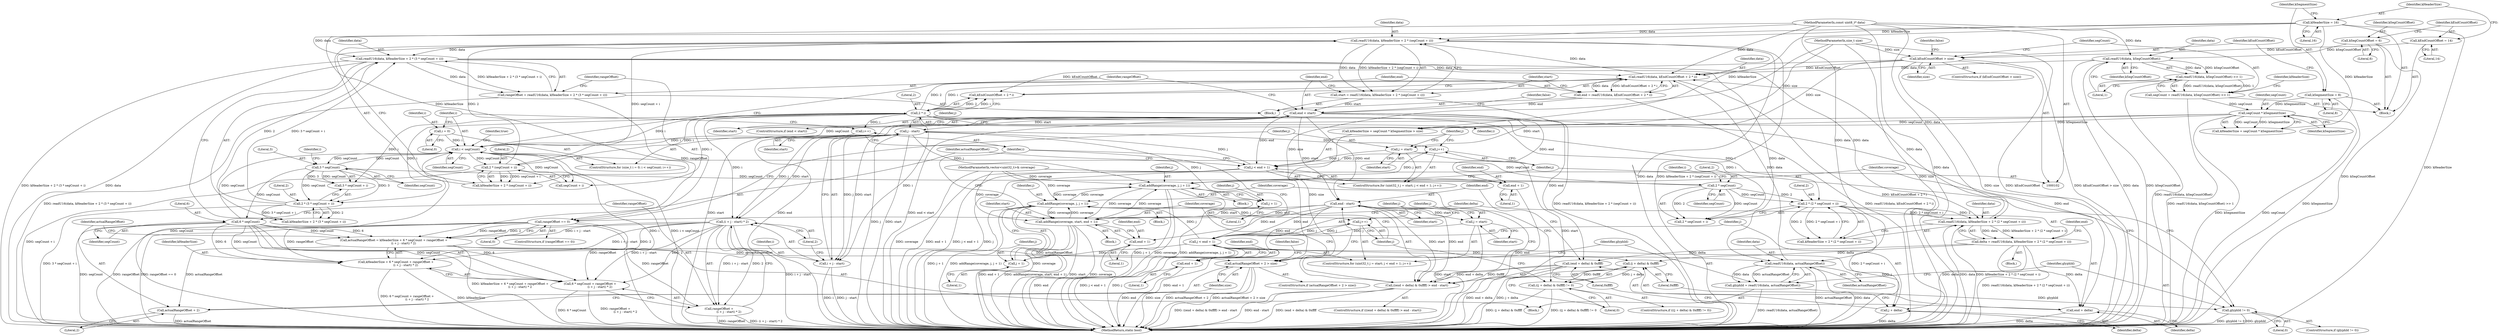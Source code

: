 digraph "0_Android_ca8ac8acdad662230ae37998c6c4091bb39402b6_1@API" {
"1000173" [label="(Call,readU16(data, kHeaderSize + 2 * (segCount + i)))"];
"1000163" [label="(Call,readU16(data, kEndCountOffset + 2 * i))"];
"1000314" [label="(Call,readU16(data, actualRangeOffset))"];
"1000192" [label="(Call,readU16(data, kHeaderSize + 2 * (3 * segCount + i)))"];
"1000173" [label="(Call,readU16(data, kHeaderSize + 2 * (segCount + i)))"];
"1000104" [label="(MethodParameterIn,const uint8_t* data)"];
"1000116" [label="(Call,kHeaderSize = 16)"];
"1000177" [label="(Call,2 * (segCount + i))"];
"1000154" [label="(Call,i < segCount)"];
"1000151" [label="(Call,i = 0)"];
"1000157" [label="(Call,i++)"];
"1000167" [label="(Call,2 * i)"];
"1000199" [label="(Call,3 * segCount)"];
"1000290" [label="(Call,6 * segCount)"];
"1000142" [label="(Call,segCount * kSegmentSize)"];
"1000131" [label="(Call,segCount = readU16(data, kSegCountOffset) >> 1)"];
"1000133" [label="(Call,readU16(data, kSegCountOffset) >> 1)"];
"1000134" [label="(Call,readU16(data, kSegCountOffset))"];
"1000108" [label="(Call,kSegCountOffset = 6)"];
"1000120" [label="(Call,kSegmentSize = 8)"];
"1000218" [label="(Call,2 * segCount)"];
"1000196" [label="(Call,2 * (3 * segCount + i))"];
"1000285" [label="(Call,actualRangeOffset = kHeaderSize + 6 * segCount + rangeOffset +\n                     (i + j - start) * 2)"];
"1000204" [label="(Call,rangeOffset == 0)"];
"1000190" [label="(Call,rangeOffset = readU16(data, kHeaderSize + 2 * (3 * segCount + i)))"];
"1000295" [label="(Call,(i + j - start) * 2)"];
"1000298" [label="(Call,j - start)"];
"1000276" [label="(Call,j < end + 1)"];
"1000281" [label="(Call,j++)"];
"1000322" [label="(Call,addRange(coverage, j, j + 1))"];
"1000263" [label="(Call,addRange(coverage, j, j + 1))"];
"1000233" [label="(Call,addRange(coverage, start, end + 1))"];
"1000103" [label="(MethodParameterIn,vector<uint32_t>& coverage)"];
"1000229" [label="(Call,end - start)"];
"1000183" [label="(Call,end < start)"];
"1000161" [label="(Call,end = readU16(data, kEndCountOffset + 2 * i))"];
"1000171" [label="(Call,start = readU16(data, kHeaderSize + 2 * (segCount + i)))"];
"1000246" [label="(Call,j < end + 1)"];
"1000251" [label="(Call,j++)"];
"1000243" [label="(Call,j = start)"];
"1000273" [label="(Call,j = start)"];
"1000211" [label="(Call,readU16(data, kHeaderSize + 2 * (2 * segCount + i)))"];
"1000215" [label="(Call,2 * (2 * segCount + i))"];
"1000124" [label="(Call,kEndCountOffset > size)"];
"1000112" [label="(Call,kEndCountOffset = 14)"];
"1000105" [label="(MethodParameterIn,size_t size)"];
"1000224" [label="(Call,(end + delta) & 0xffff)"];
"1000223" [label="(Call,((end + delta) & 0xffff) > end - start)"];
"1000225" [label="(Call,end + delta)"];
"1000256" [label="(Call,(j + delta) & 0xffff)"];
"1000255" [label="(Call,((j + delta) & 0xffff) != 0)"];
"1000257" [label="(Call,j + delta)"];
"1000266" [label="(Call,j + 1)"];
"1000303" [label="(Call,actualRangeOffset + 2 > size)"];
"1000304" [label="(Call,actualRangeOffset + 2)"];
"1000287" [label="(Call,kHeaderSize + 6 * segCount + rangeOffset +\n                     (i + j - start) * 2)"];
"1000289" [label="(Call,6 * segCount + rangeOffset +\n                     (i + j - start) * 2)"];
"1000293" [label="(Call,rangeOffset +\n                     (i + j - start) * 2)"];
"1000209" [label="(Call,delta = readU16(data, kHeaderSize + 2 * (2 * segCount + i)))"];
"1000312" [label="(Call,glyphId = readU16(data, actualRangeOffset))"];
"1000318" [label="(Call,glyphId != 0)"];
"1000296" [label="(Call,i + j - start)"];
"1000325" [label="(Call,j + 1)"];
"1000236" [label="(Call,end + 1)"];
"1000248" [label="(Call,end + 1)"];
"1000278" [label="(Call,end + 1)"];
"1000283" [label="(Block,)"];
"1000133" [label="(Call,readU16(data, kSegCountOffset) >> 1)"];
"1000204" [label="(Call,rangeOffset == 0)"];
"1000224" [label="(Call,(end + delta) & 0xffff)"];
"1000227" [label="(Identifier,delta)"];
"1000124" [label="(Call,kEndCountOffset > size)"];
"1000177" [label="(Call,2 * (segCount + i))"];
"1000241" [label="(ControlStructure,for (uint32_t j = start; j < end + 1; j++))"];
"1000226" [label="(Identifier,end)"];
"1000275" [label="(Identifier,start)"];
"1000137" [label="(Literal,1)"];
"1000279" [label="(Identifier,end)"];
"1000277" [label="(Identifier,j)"];
"1000134" [label="(Call,readU16(data, kSegCountOffset))"];
"1000118" [label="(Literal,16)"];
"1000252" [label="(Identifier,j)"];
"1000203" [label="(ControlStructure,if (rangeOffset == 0))"];
"1000264" [label="(Identifier,coverage)"];
"1000257" [label="(Call,j + delta)"];
"1000250" [label="(Literal,1)"];
"1000129" [label="(Identifier,false)"];
"1000183" [label="(Call,end < start)"];
"1000201" [label="(Identifier,segCount)"];
"1000302" [label="(ControlStructure,if (actualRangeOffset + 2 > size))"];
"1000213" [label="(Call,kHeaderSize + 2 * (2 * segCount + i))"];
"1000233" [label="(Call,addRange(coverage, start, end + 1))"];
"1000301" [label="(Literal,2)"];
"1000135" [label="(Identifier,data)"];
"1000139" [label="(Call,kHeaderSize + segCount * kSegmentSize > size)"];
"1000260" [label="(Literal,0xffff)"];
"1000175" [label="(Call,kHeaderSize + 2 * (segCount + i))"];
"1000298" [label="(Call,j - start)"];
"1000312" [label="(Call,glyphId = readU16(data, actualRangeOffset))"];
"1000297" [label="(Identifier,i)"];
"1000109" [label="(Identifier,kSegCountOffset)"];
"1000132" [label="(Identifier,segCount)"];
"1000268" [label="(Literal,1)"];
"1000325" [label="(Call,j + 1)"];
"1000225" [label="(Call,end + delta)"];
"1000188" [label="(Identifier,false)"];
"1000172" [label="(Identifier,start)"];
"1000246" [label="(Call,j < end + 1)"];
"1000179" [label="(Call,segCount + i)"];
"1000322" [label="(Call,addRange(coverage, j, j + 1))"];
"1000316" [label="(Identifier,actualRangeOffset)"];
"1000131" [label="(Call,segCount = readU16(data, kSegCountOffset) >> 1)"];
"1000222" [label="(ControlStructure,if (((end + delta) & 0xffff) > end - start))"];
"1000185" [label="(Identifier,start)"];
"1000199" [label="(Call,3 * segCount)"];
"1000165" [label="(Call,kEndCountOffset + 2 * i)"];
"1000209" [label="(Call,delta = readU16(data, kHeaderSize + 2 * (2 * segCount + i)))"];
"1000173" [label="(Call,readU16(data, kHeaderSize + 2 * (segCount + i)))"];
"1000116" [label="(Call,kHeaderSize = 16)"];
"1000258" [label="(Identifier,j)"];
"1000330" [label="(MethodReturn,static bool)"];
"1000299" [label="(Identifier,j)"];
"1000194" [label="(Call,kHeaderSize + 2 * (3 * segCount + i))"];
"1000265" [label="(Identifier,j)"];
"1000329" [label="(Identifier,true)"];
"1000168" [label="(Literal,2)"];
"1000324" [label="(Identifier,j)"];
"1000123" [label="(ControlStructure,if (kEndCountOffset > size))"];
"1000286" [label="(Identifier,actualRangeOffset)"];
"1000152" [label="(Identifier,i)"];
"1000212" [label="(Identifier,data)"];
"1000230" [label="(Identifier,end)"];
"1000159" [label="(Block,)"];
"1000198" [label="(Call,3 * segCount + i)"];
"1000140" [label="(Call,kHeaderSize + segCount * kSegmentSize)"];
"1000120" [label="(Call,kSegmentSize = 8)"];
"1000191" [label="(Identifier,rangeOffset)"];
"1000162" [label="(Identifier,end)"];
"1000105" [label="(MethodParameterIn,size_t size)"];
"1000261" [label="(Literal,0)"];
"1000217" [label="(Call,2 * segCount + i)"];
"1000327" [label="(Literal,1)"];
"1000157" [label="(Call,i++)"];
"1000144" [label="(Identifier,kSegmentSize)"];
"1000229" [label="(Call,end - start)"];
"1000259" [label="(Identifier,delta)"];
"1000117" [label="(Identifier,kHeaderSize)"];
"1000235" [label="(Identifier,start)"];
"1000323" [label="(Identifier,coverage)"];
"1000245" [label="(Identifier,start)"];
"1000306" [label="(Literal,2)"];
"1000326" [label="(Identifier,j)"];
"1000282" [label="(Identifier,j)"];
"1000228" [label="(Literal,0xffff)"];
"1000153" [label="(Literal,0)"];
"1000300" [label="(Identifier,start)"];
"1000287" [label="(Call,kHeaderSize + 6 * segCount + rangeOffset +\n                     (i + j - start) * 2)"];
"1000303" [label="(Call,actualRangeOffset + 2 > size)"];
"1000232" [label="(Block,)"];
"1000154" [label="(Call,i < segCount)"];
"1000305" [label="(Identifier,actualRangeOffset)"];
"1000216" [label="(Literal,2)"];
"1000104" [label="(MethodParameterIn,const uint8_t* data)"];
"1000151" [label="(Call,i = 0)"];
"1000169" [label="(Identifier,i)"];
"1000263" [label="(Call,addRange(coverage, j, j + 1))"];
"1000143" [label="(Identifier,segCount)"];
"1000190" [label="(Call,rangeOffset = readU16(data, kHeaderSize + 2 * (3 * segCount + i)))"];
"1000161" [label="(Call,end = readU16(data, kEndCountOffset + 2 * i))"];
"1000267" [label="(Identifier,j)"];
"1000254" [label="(ControlStructure,if (((j + delta) & 0xffff) != 0))"];
"1000114" [label="(Literal,14)"];
"1000285" [label="(Call,actualRangeOffset = kHeaderSize + 6 * segCount + rangeOffset +\n                     (i + j - start) * 2)"];
"1000291" [label="(Literal,6)"];
"1000141" [label="(Identifier,kHeaderSize)"];
"1000200" [label="(Literal,3)"];
"1000184" [label="(Identifier,end)"];
"1000314" [label="(Call,readU16(data, actualRangeOffset))"];
"1000155" [label="(Identifier,i)"];
"1000142" [label="(Call,segCount * kSegmentSize)"];
"1000292" [label="(Identifier,segCount)"];
"1000110" [label="(Literal,6)"];
"1000315" [label="(Identifier,data)"];
"1000211" [label="(Call,readU16(data, kHeaderSize + 2 * (2 * segCount + i)))"];
"1000266" [label="(Call,j + 1)"];
"1000234" [label="(Identifier,coverage)"];
"1000108" [label="(Call,kSegCountOffset = 6)"];
"1000197" [label="(Literal,2)"];
"1000126" [label="(Identifier,size)"];
"1000248" [label="(Call,end + 1)"];
"1000244" [label="(Identifier,j)"];
"1000318" [label="(Call,glyphId != 0)"];
"1000121" [label="(Identifier,kSegmentSize)"];
"1000290" [label="(Call,6 * segCount)"];
"1000112" [label="(Call,kEndCountOffset = 14)"];
"1000158" [label="(Identifier,i)"];
"1000196" [label="(Call,2 * (3 * segCount + i))"];
"1000271" [label="(ControlStructure,for (uint32_t j = start; j < end + 1; j++))"];
"1000163" [label="(Call,readU16(data, kEndCountOffset + 2 * i))"];
"1000149" [label="(ControlStructure,for (size_t i = 0; i < segCount; i++))"];
"1000238" [label="(Literal,1)"];
"1000293" [label="(Call,rangeOffset +\n                     (i + j - start) * 2)"];
"1000223" [label="(Call,((end + delta) & 0xffff) > end - start)"];
"1000304" [label="(Call,actualRangeOffset + 2)"];
"1000122" [label="(Literal,8)"];
"1000193" [label="(Identifier,data)"];
"1000276" [label="(Call,j < end + 1)"];
"1000207" [label="(Block,)"];
"1000262" [label="(Block,)"];
"1000320" [label="(Literal,0)"];
"1000255" [label="(Call,((j + delta) & 0xffff) != 0)"];
"1000294" [label="(Identifier,rangeOffset)"];
"1000288" [label="(Identifier,kHeaderSize)"];
"1000192" [label="(Call,readU16(data, kHeaderSize + 2 * (3 * segCount + i)))"];
"1000289" [label="(Call,6 * segCount + rangeOffset +\n                     (i + j - start) * 2)"];
"1000156" [label="(Identifier,segCount)"];
"1000280" [label="(Literal,1)"];
"1000321" [label="(Block,)"];
"1000220" [label="(Identifier,segCount)"];
"1000218" [label="(Call,2 * segCount)"];
"1000313" [label="(Identifier,glyphId)"];
"1000210" [label="(Identifier,delta)"];
"1000295" [label="(Call,(i + j - start) * 2)"];
"1000296" [label="(Call,i + j - start)"];
"1000125" [label="(Identifier,kEndCountOffset)"];
"1000247" [label="(Identifier,j)"];
"1000164" [label="(Identifier,data)"];
"1000174" [label="(Identifier,data)"];
"1000182" [label="(ControlStructure,if (end < start))"];
"1000251" [label="(Call,j++)"];
"1000256" [label="(Call,(j + delta) & 0xffff)"];
"1000219" [label="(Literal,2)"];
"1000171" [label="(Call,start = readU16(data, kHeaderSize + 2 * (segCount + i)))"];
"1000178" [label="(Literal,2)"];
"1000281" [label="(Call,j++)"];
"1000205" [label="(Identifier,rangeOffset)"];
"1000236" [label="(Call,end + 1)"];
"1000249" [label="(Identifier,end)"];
"1000103" [label="(MethodParameterIn,vector<uint32_t>& coverage)"];
"1000106" [label="(Block,)"];
"1000273" [label="(Call,j = start)"];
"1000221" [label="(Identifier,i)"];
"1000231" [label="(Identifier,start)"];
"1000215" [label="(Call,2 * (2 * segCount + i))"];
"1000237" [label="(Identifier,end)"];
"1000206" [label="(Literal,0)"];
"1000319" [label="(Identifier,glyphId)"];
"1000113" [label="(Identifier,kEndCountOffset)"];
"1000243" [label="(Call,j = start)"];
"1000317" [label="(ControlStructure,if (glyphId != 0))"];
"1000278" [label="(Call,end + 1)"];
"1000307" [label="(Identifier,size)"];
"1000202" [label="(Identifier,i)"];
"1000167" [label="(Call,2 * i)"];
"1000274" [label="(Identifier,j)"];
"1000310" [label="(Identifier,false)"];
"1000136" [label="(Identifier,kSegCountOffset)"];
"1000173" -> "1000171"  [label="AST: "];
"1000173" -> "1000175"  [label="CFG: "];
"1000174" -> "1000173"  [label="AST: "];
"1000175" -> "1000173"  [label="AST: "];
"1000171" -> "1000173"  [label="CFG: "];
"1000173" -> "1000330"  [label="DDG: data"];
"1000173" -> "1000330"  [label="DDG: kHeaderSize + 2 * (segCount + i)"];
"1000173" -> "1000171"  [label="DDG: data"];
"1000173" -> "1000171"  [label="DDG: kHeaderSize + 2 * (segCount + i)"];
"1000163" -> "1000173"  [label="DDG: data"];
"1000104" -> "1000173"  [label="DDG: data"];
"1000116" -> "1000173"  [label="DDG: kHeaderSize"];
"1000177" -> "1000173"  [label="DDG: 2"];
"1000177" -> "1000173"  [label="DDG: segCount + i"];
"1000173" -> "1000192"  [label="DDG: data"];
"1000163" -> "1000161"  [label="AST: "];
"1000163" -> "1000165"  [label="CFG: "];
"1000164" -> "1000163"  [label="AST: "];
"1000165" -> "1000163"  [label="AST: "];
"1000161" -> "1000163"  [label="CFG: "];
"1000163" -> "1000330"  [label="DDG: kEndCountOffset + 2 * i"];
"1000163" -> "1000161"  [label="DDG: data"];
"1000163" -> "1000161"  [label="DDG: kEndCountOffset + 2 * i"];
"1000314" -> "1000163"  [label="DDG: data"];
"1000211" -> "1000163"  [label="DDG: data"];
"1000134" -> "1000163"  [label="DDG: data"];
"1000192" -> "1000163"  [label="DDG: data"];
"1000104" -> "1000163"  [label="DDG: data"];
"1000124" -> "1000163"  [label="DDG: kEndCountOffset"];
"1000167" -> "1000163"  [label="DDG: 2"];
"1000167" -> "1000163"  [label="DDG: i"];
"1000314" -> "1000312"  [label="AST: "];
"1000314" -> "1000316"  [label="CFG: "];
"1000315" -> "1000314"  [label="AST: "];
"1000316" -> "1000314"  [label="AST: "];
"1000312" -> "1000314"  [label="CFG: "];
"1000314" -> "1000330"  [label="DDG: data"];
"1000314" -> "1000330"  [label="DDG: actualRangeOffset"];
"1000314" -> "1000312"  [label="DDG: data"];
"1000314" -> "1000312"  [label="DDG: actualRangeOffset"];
"1000192" -> "1000314"  [label="DDG: data"];
"1000104" -> "1000314"  [label="DDG: data"];
"1000285" -> "1000314"  [label="DDG: actualRangeOffset"];
"1000192" -> "1000190"  [label="AST: "];
"1000192" -> "1000194"  [label="CFG: "];
"1000193" -> "1000192"  [label="AST: "];
"1000194" -> "1000192"  [label="AST: "];
"1000190" -> "1000192"  [label="CFG: "];
"1000192" -> "1000330"  [label="DDG: kHeaderSize + 2 * (3 * segCount + i)"];
"1000192" -> "1000330"  [label="DDG: data"];
"1000192" -> "1000190"  [label="DDG: data"];
"1000192" -> "1000190"  [label="DDG: kHeaderSize + 2 * (3 * segCount + i)"];
"1000104" -> "1000192"  [label="DDG: data"];
"1000196" -> "1000192"  [label="DDG: 2"];
"1000196" -> "1000192"  [label="DDG: 3 * segCount + i"];
"1000192" -> "1000211"  [label="DDG: data"];
"1000104" -> "1000102"  [label="AST: "];
"1000104" -> "1000330"  [label="DDG: data"];
"1000104" -> "1000134"  [label="DDG: data"];
"1000104" -> "1000211"  [label="DDG: data"];
"1000116" -> "1000106"  [label="AST: "];
"1000116" -> "1000118"  [label="CFG: "];
"1000117" -> "1000116"  [label="AST: "];
"1000118" -> "1000116"  [label="AST: "];
"1000121" -> "1000116"  [label="CFG: "];
"1000116" -> "1000330"  [label="DDG: kHeaderSize"];
"1000116" -> "1000139"  [label="DDG: kHeaderSize"];
"1000116" -> "1000140"  [label="DDG: kHeaderSize"];
"1000116" -> "1000175"  [label="DDG: kHeaderSize"];
"1000177" -> "1000175"  [label="AST: "];
"1000177" -> "1000179"  [label="CFG: "];
"1000178" -> "1000177"  [label="AST: "];
"1000179" -> "1000177"  [label="AST: "];
"1000175" -> "1000177"  [label="CFG: "];
"1000177" -> "1000330"  [label="DDG: segCount + i"];
"1000177" -> "1000175"  [label="DDG: 2"];
"1000177" -> "1000175"  [label="DDG: segCount + i"];
"1000154" -> "1000177"  [label="DDG: segCount"];
"1000167" -> "1000177"  [label="DDG: i"];
"1000154" -> "1000149"  [label="AST: "];
"1000154" -> "1000156"  [label="CFG: "];
"1000155" -> "1000154"  [label="AST: "];
"1000156" -> "1000154"  [label="AST: "];
"1000162" -> "1000154"  [label="CFG: "];
"1000329" -> "1000154"  [label="CFG: "];
"1000154" -> "1000330"  [label="DDG: segCount"];
"1000154" -> "1000330"  [label="DDG: i"];
"1000154" -> "1000330"  [label="DDG: i < segCount"];
"1000151" -> "1000154"  [label="DDG: i"];
"1000157" -> "1000154"  [label="DDG: i"];
"1000199" -> "1000154"  [label="DDG: segCount"];
"1000290" -> "1000154"  [label="DDG: segCount"];
"1000142" -> "1000154"  [label="DDG: segCount"];
"1000218" -> "1000154"  [label="DDG: segCount"];
"1000154" -> "1000167"  [label="DDG: i"];
"1000154" -> "1000179"  [label="DDG: segCount"];
"1000154" -> "1000199"  [label="DDG: segCount"];
"1000151" -> "1000149"  [label="AST: "];
"1000151" -> "1000153"  [label="CFG: "];
"1000152" -> "1000151"  [label="AST: "];
"1000153" -> "1000151"  [label="AST: "];
"1000155" -> "1000151"  [label="CFG: "];
"1000157" -> "1000149"  [label="AST: "];
"1000157" -> "1000158"  [label="CFG: "];
"1000158" -> "1000157"  [label="AST: "];
"1000155" -> "1000157"  [label="CFG: "];
"1000167" -> "1000157"  [label="DDG: i"];
"1000167" -> "1000165"  [label="AST: "];
"1000167" -> "1000169"  [label="CFG: "];
"1000168" -> "1000167"  [label="AST: "];
"1000169" -> "1000167"  [label="AST: "];
"1000165" -> "1000167"  [label="CFG: "];
"1000167" -> "1000165"  [label="DDG: 2"];
"1000167" -> "1000165"  [label="DDG: i"];
"1000167" -> "1000179"  [label="DDG: i"];
"1000167" -> "1000196"  [label="DDG: i"];
"1000167" -> "1000198"  [label="DDG: i"];
"1000167" -> "1000215"  [label="DDG: i"];
"1000167" -> "1000217"  [label="DDG: i"];
"1000167" -> "1000295"  [label="DDG: i"];
"1000167" -> "1000296"  [label="DDG: i"];
"1000199" -> "1000198"  [label="AST: "];
"1000199" -> "1000201"  [label="CFG: "];
"1000200" -> "1000199"  [label="AST: "];
"1000201" -> "1000199"  [label="AST: "];
"1000202" -> "1000199"  [label="CFG: "];
"1000199" -> "1000196"  [label="DDG: 3"];
"1000199" -> "1000196"  [label="DDG: segCount"];
"1000199" -> "1000198"  [label="DDG: 3"];
"1000199" -> "1000198"  [label="DDG: segCount"];
"1000199" -> "1000218"  [label="DDG: segCount"];
"1000199" -> "1000290"  [label="DDG: segCount"];
"1000290" -> "1000289"  [label="AST: "];
"1000290" -> "1000292"  [label="CFG: "];
"1000291" -> "1000290"  [label="AST: "];
"1000292" -> "1000290"  [label="AST: "];
"1000294" -> "1000290"  [label="CFG: "];
"1000290" -> "1000330"  [label="DDG: segCount"];
"1000290" -> "1000285"  [label="DDG: 6"];
"1000290" -> "1000285"  [label="DDG: segCount"];
"1000290" -> "1000287"  [label="DDG: 6"];
"1000290" -> "1000287"  [label="DDG: segCount"];
"1000290" -> "1000289"  [label="DDG: 6"];
"1000290" -> "1000289"  [label="DDG: segCount"];
"1000142" -> "1000140"  [label="AST: "];
"1000142" -> "1000144"  [label="CFG: "];
"1000143" -> "1000142"  [label="AST: "];
"1000144" -> "1000142"  [label="AST: "];
"1000140" -> "1000142"  [label="CFG: "];
"1000142" -> "1000330"  [label="DDG: kSegmentSize"];
"1000142" -> "1000330"  [label="DDG: segCount"];
"1000142" -> "1000139"  [label="DDG: segCount"];
"1000142" -> "1000139"  [label="DDG: kSegmentSize"];
"1000142" -> "1000140"  [label="DDG: segCount"];
"1000142" -> "1000140"  [label="DDG: kSegmentSize"];
"1000131" -> "1000142"  [label="DDG: segCount"];
"1000120" -> "1000142"  [label="DDG: kSegmentSize"];
"1000131" -> "1000106"  [label="AST: "];
"1000131" -> "1000133"  [label="CFG: "];
"1000132" -> "1000131"  [label="AST: "];
"1000133" -> "1000131"  [label="AST: "];
"1000141" -> "1000131"  [label="CFG: "];
"1000131" -> "1000330"  [label="DDG: readU16(data, kSegCountOffset) >> 1"];
"1000133" -> "1000131"  [label="DDG: readU16(data, kSegCountOffset)"];
"1000133" -> "1000131"  [label="DDG: 1"];
"1000133" -> "1000137"  [label="CFG: "];
"1000134" -> "1000133"  [label="AST: "];
"1000137" -> "1000133"  [label="AST: "];
"1000133" -> "1000330"  [label="DDG: readU16(data, kSegCountOffset)"];
"1000134" -> "1000133"  [label="DDG: data"];
"1000134" -> "1000133"  [label="DDG: kSegCountOffset"];
"1000134" -> "1000136"  [label="CFG: "];
"1000135" -> "1000134"  [label="AST: "];
"1000136" -> "1000134"  [label="AST: "];
"1000137" -> "1000134"  [label="CFG: "];
"1000134" -> "1000330"  [label="DDG: data"];
"1000134" -> "1000330"  [label="DDG: kSegCountOffset"];
"1000108" -> "1000134"  [label="DDG: kSegCountOffset"];
"1000108" -> "1000106"  [label="AST: "];
"1000108" -> "1000110"  [label="CFG: "];
"1000109" -> "1000108"  [label="AST: "];
"1000110" -> "1000108"  [label="AST: "];
"1000113" -> "1000108"  [label="CFG: "];
"1000108" -> "1000330"  [label="DDG: kSegCountOffset"];
"1000120" -> "1000106"  [label="AST: "];
"1000120" -> "1000122"  [label="CFG: "];
"1000121" -> "1000120"  [label="AST: "];
"1000122" -> "1000120"  [label="AST: "];
"1000125" -> "1000120"  [label="CFG: "];
"1000120" -> "1000330"  [label="DDG: kSegmentSize"];
"1000218" -> "1000217"  [label="AST: "];
"1000218" -> "1000220"  [label="CFG: "];
"1000219" -> "1000218"  [label="AST: "];
"1000220" -> "1000218"  [label="AST: "];
"1000221" -> "1000218"  [label="CFG: "];
"1000218" -> "1000215"  [label="DDG: 2"];
"1000218" -> "1000215"  [label="DDG: segCount"];
"1000218" -> "1000217"  [label="DDG: 2"];
"1000218" -> "1000217"  [label="DDG: segCount"];
"1000196" -> "1000194"  [label="AST: "];
"1000196" -> "1000198"  [label="CFG: "];
"1000197" -> "1000196"  [label="AST: "];
"1000198" -> "1000196"  [label="AST: "];
"1000194" -> "1000196"  [label="CFG: "];
"1000196" -> "1000330"  [label="DDG: 3 * segCount + i"];
"1000196" -> "1000194"  [label="DDG: 2"];
"1000196" -> "1000194"  [label="DDG: 3 * segCount + i"];
"1000285" -> "1000283"  [label="AST: "];
"1000285" -> "1000287"  [label="CFG: "];
"1000286" -> "1000285"  [label="AST: "];
"1000287" -> "1000285"  [label="AST: "];
"1000305" -> "1000285"  [label="CFG: "];
"1000285" -> "1000330"  [label="DDG: kHeaderSize + 6 * segCount + rangeOffset +\n                     (i + j - start) * 2"];
"1000204" -> "1000285"  [label="DDG: rangeOffset"];
"1000295" -> "1000285"  [label="DDG: i + j - start"];
"1000295" -> "1000285"  [label="DDG: 2"];
"1000285" -> "1000303"  [label="DDG: actualRangeOffset"];
"1000285" -> "1000304"  [label="DDG: actualRangeOffset"];
"1000204" -> "1000203"  [label="AST: "];
"1000204" -> "1000206"  [label="CFG: "];
"1000205" -> "1000204"  [label="AST: "];
"1000206" -> "1000204"  [label="AST: "];
"1000210" -> "1000204"  [label="CFG: "];
"1000274" -> "1000204"  [label="CFG: "];
"1000204" -> "1000330"  [label="DDG: rangeOffset"];
"1000204" -> "1000330"  [label="DDG: rangeOffset == 0"];
"1000190" -> "1000204"  [label="DDG: rangeOffset"];
"1000204" -> "1000287"  [label="DDG: rangeOffset"];
"1000204" -> "1000289"  [label="DDG: rangeOffset"];
"1000204" -> "1000293"  [label="DDG: rangeOffset"];
"1000190" -> "1000159"  [label="AST: "];
"1000191" -> "1000190"  [label="AST: "];
"1000205" -> "1000190"  [label="CFG: "];
"1000190" -> "1000330"  [label="DDG: readU16(data, kHeaderSize + 2 * (3 * segCount + i))"];
"1000295" -> "1000293"  [label="AST: "];
"1000295" -> "1000301"  [label="CFG: "];
"1000296" -> "1000295"  [label="AST: "];
"1000301" -> "1000295"  [label="AST: "];
"1000293" -> "1000295"  [label="CFG: "];
"1000295" -> "1000330"  [label="DDG: i + j - start"];
"1000295" -> "1000287"  [label="DDG: i + j - start"];
"1000295" -> "1000287"  [label="DDG: 2"];
"1000295" -> "1000289"  [label="DDG: i + j - start"];
"1000295" -> "1000289"  [label="DDG: 2"];
"1000295" -> "1000293"  [label="DDG: i + j - start"];
"1000295" -> "1000293"  [label="DDG: 2"];
"1000298" -> "1000295"  [label="DDG: j"];
"1000298" -> "1000295"  [label="DDG: start"];
"1000298" -> "1000296"  [label="AST: "];
"1000298" -> "1000300"  [label="CFG: "];
"1000299" -> "1000298"  [label="AST: "];
"1000300" -> "1000298"  [label="AST: "];
"1000296" -> "1000298"  [label="CFG: "];
"1000298" -> "1000330"  [label="DDG: j"];
"1000298" -> "1000330"  [label="DDG: start"];
"1000298" -> "1000281"  [label="DDG: j"];
"1000298" -> "1000296"  [label="DDG: j"];
"1000298" -> "1000296"  [label="DDG: start"];
"1000276" -> "1000298"  [label="DDG: j"];
"1000183" -> "1000298"  [label="DDG: start"];
"1000298" -> "1000322"  [label="DDG: j"];
"1000298" -> "1000325"  [label="DDG: j"];
"1000276" -> "1000271"  [label="AST: "];
"1000276" -> "1000278"  [label="CFG: "];
"1000277" -> "1000276"  [label="AST: "];
"1000278" -> "1000276"  [label="AST: "];
"1000286" -> "1000276"  [label="CFG: "];
"1000158" -> "1000276"  [label="CFG: "];
"1000276" -> "1000330"  [label="DDG: end + 1"];
"1000276" -> "1000330"  [label="DDG: j < end + 1"];
"1000276" -> "1000330"  [label="DDG: j"];
"1000281" -> "1000276"  [label="DDG: j"];
"1000273" -> "1000276"  [label="DDG: j"];
"1000183" -> "1000276"  [label="DDG: end"];
"1000281" -> "1000271"  [label="AST: "];
"1000281" -> "1000282"  [label="CFG: "];
"1000282" -> "1000281"  [label="AST: "];
"1000277" -> "1000281"  [label="CFG: "];
"1000322" -> "1000281"  [label="DDG: j"];
"1000322" -> "1000321"  [label="AST: "];
"1000322" -> "1000325"  [label="CFG: "];
"1000323" -> "1000322"  [label="AST: "];
"1000324" -> "1000322"  [label="AST: "];
"1000325" -> "1000322"  [label="AST: "];
"1000282" -> "1000322"  [label="CFG: "];
"1000322" -> "1000330"  [label="DDG: addRange(coverage, j, j + 1)"];
"1000322" -> "1000330"  [label="DDG: j + 1"];
"1000322" -> "1000330"  [label="DDG: coverage"];
"1000322" -> "1000233"  [label="DDG: coverage"];
"1000322" -> "1000263"  [label="DDG: coverage"];
"1000263" -> "1000322"  [label="DDG: coverage"];
"1000233" -> "1000322"  [label="DDG: coverage"];
"1000103" -> "1000322"  [label="DDG: coverage"];
"1000263" -> "1000262"  [label="AST: "];
"1000263" -> "1000266"  [label="CFG: "];
"1000264" -> "1000263"  [label="AST: "];
"1000265" -> "1000263"  [label="AST: "];
"1000266" -> "1000263"  [label="AST: "];
"1000252" -> "1000263"  [label="CFG: "];
"1000263" -> "1000330"  [label="DDG: j + 1"];
"1000263" -> "1000330"  [label="DDG: addRange(coverage, j, j + 1)"];
"1000263" -> "1000330"  [label="DDG: coverage"];
"1000263" -> "1000233"  [label="DDG: coverage"];
"1000263" -> "1000251"  [label="DDG: j"];
"1000233" -> "1000263"  [label="DDG: coverage"];
"1000103" -> "1000263"  [label="DDG: coverage"];
"1000246" -> "1000263"  [label="DDG: j"];
"1000233" -> "1000232"  [label="AST: "];
"1000233" -> "1000236"  [label="CFG: "];
"1000234" -> "1000233"  [label="AST: "];
"1000235" -> "1000233"  [label="AST: "];
"1000236" -> "1000233"  [label="AST: "];
"1000158" -> "1000233"  [label="CFG: "];
"1000233" -> "1000330"  [label="DDG: end + 1"];
"1000233" -> "1000330"  [label="DDG: addRange(coverage, start, end + 1)"];
"1000233" -> "1000330"  [label="DDG: start"];
"1000233" -> "1000330"  [label="DDG: coverage"];
"1000103" -> "1000233"  [label="DDG: coverage"];
"1000229" -> "1000233"  [label="DDG: start"];
"1000229" -> "1000233"  [label="DDG: end"];
"1000103" -> "1000102"  [label="AST: "];
"1000103" -> "1000330"  [label="DDG: coverage"];
"1000229" -> "1000223"  [label="AST: "];
"1000229" -> "1000231"  [label="CFG: "];
"1000230" -> "1000229"  [label="AST: "];
"1000231" -> "1000229"  [label="AST: "];
"1000223" -> "1000229"  [label="CFG: "];
"1000229" -> "1000223"  [label="DDG: end"];
"1000229" -> "1000223"  [label="DDG: start"];
"1000183" -> "1000229"  [label="DDG: end"];
"1000183" -> "1000229"  [label="DDG: start"];
"1000229" -> "1000236"  [label="DDG: end"];
"1000229" -> "1000243"  [label="DDG: start"];
"1000229" -> "1000246"  [label="DDG: end"];
"1000229" -> "1000248"  [label="DDG: end"];
"1000183" -> "1000182"  [label="AST: "];
"1000183" -> "1000185"  [label="CFG: "];
"1000184" -> "1000183"  [label="AST: "];
"1000185" -> "1000183"  [label="AST: "];
"1000188" -> "1000183"  [label="CFG: "];
"1000191" -> "1000183"  [label="CFG: "];
"1000183" -> "1000330"  [label="DDG: start"];
"1000183" -> "1000330"  [label="DDG: end"];
"1000183" -> "1000330"  [label="DDG: end < start"];
"1000161" -> "1000183"  [label="DDG: end"];
"1000171" -> "1000183"  [label="DDG: start"];
"1000183" -> "1000224"  [label="DDG: end"];
"1000183" -> "1000225"  [label="DDG: end"];
"1000183" -> "1000273"  [label="DDG: start"];
"1000183" -> "1000278"  [label="DDG: end"];
"1000161" -> "1000159"  [label="AST: "];
"1000162" -> "1000161"  [label="AST: "];
"1000172" -> "1000161"  [label="CFG: "];
"1000161" -> "1000330"  [label="DDG: readU16(data, kEndCountOffset + 2 * i)"];
"1000171" -> "1000159"  [label="AST: "];
"1000172" -> "1000171"  [label="AST: "];
"1000184" -> "1000171"  [label="CFG: "];
"1000171" -> "1000330"  [label="DDG: readU16(data, kHeaderSize + 2 * (segCount + i))"];
"1000246" -> "1000241"  [label="AST: "];
"1000246" -> "1000248"  [label="CFG: "];
"1000247" -> "1000246"  [label="AST: "];
"1000248" -> "1000246"  [label="AST: "];
"1000258" -> "1000246"  [label="CFG: "];
"1000158" -> "1000246"  [label="CFG: "];
"1000246" -> "1000330"  [label="DDG: end + 1"];
"1000246" -> "1000330"  [label="DDG: j < end + 1"];
"1000246" -> "1000330"  [label="DDG: j"];
"1000251" -> "1000246"  [label="DDG: j"];
"1000243" -> "1000246"  [label="DDG: j"];
"1000246" -> "1000251"  [label="DDG: j"];
"1000246" -> "1000256"  [label="DDG: j"];
"1000246" -> "1000257"  [label="DDG: j"];
"1000246" -> "1000266"  [label="DDG: j"];
"1000251" -> "1000241"  [label="AST: "];
"1000251" -> "1000252"  [label="CFG: "];
"1000252" -> "1000251"  [label="AST: "];
"1000247" -> "1000251"  [label="CFG: "];
"1000243" -> "1000241"  [label="AST: "];
"1000243" -> "1000245"  [label="CFG: "];
"1000244" -> "1000243"  [label="AST: "];
"1000245" -> "1000243"  [label="AST: "];
"1000247" -> "1000243"  [label="CFG: "];
"1000243" -> "1000330"  [label="DDG: start"];
"1000273" -> "1000271"  [label="AST: "];
"1000273" -> "1000275"  [label="CFG: "];
"1000274" -> "1000273"  [label="AST: "];
"1000275" -> "1000273"  [label="AST: "];
"1000277" -> "1000273"  [label="CFG: "];
"1000273" -> "1000330"  [label="DDG: start"];
"1000211" -> "1000209"  [label="AST: "];
"1000211" -> "1000213"  [label="CFG: "];
"1000212" -> "1000211"  [label="AST: "];
"1000213" -> "1000211"  [label="AST: "];
"1000209" -> "1000211"  [label="CFG: "];
"1000211" -> "1000330"  [label="DDG: data"];
"1000211" -> "1000330"  [label="DDG: kHeaderSize + 2 * (2 * segCount + i)"];
"1000211" -> "1000209"  [label="DDG: data"];
"1000211" -> "1000209"  [label="DDG: kHeaderSize + 2 * (2 * segCount + i)"];
"1000215" -> "1000211"  [label="DDG: 2"];
"1000215" -> "1000211"  [label="DDG: 2 * segCount + i"];
"1000215" -> "1000213"  [label="AST: "];
"1000215" -> "1000217"  [label="CFG: "];
"1000216" -> "1000215"  [label="AST: "];
"1000217" -> "1000215"  [label="AST: "];
"1000213" -> "1000215"  [label="CFG: "];
"1000215" -> "1000330"  [label="DDG: 2 * segCount + i"];
"1000215" -> "1000213"  [label="DDG: 2"];
"1000215" -> "1000213"  [label="DDG: 2 * segCount + i"];
"1000124" -> "1000123"  [label="AST: "];
"1000124" -> "1000126"  [label="CFG: "];
"1000125" -> "1000124"  [label="AST: "];
"1000126" -> "1000124"  [label="AST: "];
"1000129" -> "1000124"  [label="CFG: "];
"1000132" -> "1000124"  [label="CFG: "];
"1000124" -> "1000330"  [label="DDG: size"];
"1000124" -> "1000330"  [label="DDG: kEndCountOffset"];
"1000124" -> "1000330"  [label="DDG: kEndCountOffset > size"];
"1000112" -> "1000124"  [label="DDG: kEndCountOffset"];
"1000105" -> "1000124"  [label="DDG: size"];
"1000124" -> "1000139"  [label="DDG: size"];
"1000124" -> "1000165"  [label="DDG: kEndCountOffset"];
"1000112" -> "1000106"  [label="AST: "];
"1000112" -> "1000114"  [label="CFG: "];
"1000113" -> "1000112"  [label="AST: "];
"1000114" -> "1000112"  [label="AST: "];
"1000117" -> "1000112"  [label="CFG: "];
"1000105" -> "1000102"  [label="AST: "];
"1000105" -> "1000330"  [label="DDG: size"];
"1000105" -> "1000139"  [label="DDG: size"];
"1000105" -> "1000303"  [label="DDG: size"];
"1000224" -> "1000223"  [label="AST: "];
"1000224" -> "1000228"  [label="CFG: "];
"1000225" -> "1000224"  [label="AST: "];
"1000228" -> "1000224"  [label="AST: "];
"1000230" -> "1000224"  [label="CFG: "];
"1000224" -> "1000330"  [label="DDG: end + delta"];
"1000224" -> "1000223"  [label="DDG: end + delta"];
"1000224" -> "1000223"  [label="DDG: 0xffff"];
"1000209" -> "1000224"  [label="DDG: delta"];
"1000223" -> "1000222"  [label="AST: "];
"1000234" -> "1000223"  [label="CFG: "];
"1000244" -> "1000223"  [label="CFG: "];
"1000223" -> "1000330"  [label="DDG: ((end + delta) & 0xffff) > end - start"];
"1000223" -> "1000330"  [label="DDG: end - start"];
"1000223" -> "1000330"  [label="DDG: (end + delta) & 0xffff"];
"1000225" -> "1000227"  [label="CFG: "];
"1000226" -> "1000225"  [label="AST: "];
"1000227" -> "1000225"  [label="AST: "];
"1000228" -> "1000225"  [label="CFG: "];
"1000225" -> "1000330"  [label="DDG: delta"];
"1000209" -> "1000225"  [label="DDG: delta"];
"1000256" -> "1000255"  [label="AST: "];
"1000256" -> "1000260"  [label="CFG: "];
"1000257" -> "1000256"  [label="AST: "];
"1000260" -> "1000256"  [label="AST: "];
"1000261" -> "1000256"  [label="CFG: "];
"1000256" -> "1000330"  [label="DDG: j + delta"];
"1000256" -> "1000255"  [label="DDG: j + delta"];
"1000256" -> "1000255"  [label="DDG: 0xffff"];
"1000209" -> "1000256"  [label="DDG: delta"];
"1000255" -> "1000254"  [label="AST: "];
"1000255" -> "1000261"  [label="CFG: "];
"1000261" -> "1000255"  [label="AST: "];
"1000264" -> "1000255"  [label="CFG: "];
"1000252" -> "1000255"  [label="CFG: "];
"1000255" -> "1000330"  [label="DDG: ((j + delta) & 0xffff) != 0"];
"1000255" -> "1000330"  [label="DDG: (j + delta) & 0xffff"];
"1000257" -> "1000259"  [label="CFG: "];
"1000258" -> "1000257"  [label="AST: "];
"1000259" -> "1000257"  [label="AST: "];
"1000260" -> "1000257"  [label="CFG: "];
"1000257" -> "1000330"  [label="DDG: delta"];
"1000209" -> "1000257"  [label="DDG: delta"];
"1000266" -> "1000268"  [label="CFG: "];
"1000267" -> "1000266"  [label="AST: "];
"1000268" -> "1000266"  [label="AST: "];
"1000303" -> "1000302"  [label="AST: "];
"1000303" -> "1000307"  [label="CFG: "];
"1000304" -> "1000303"  [label="AST: "];
"1000307" -> "1000303"  [label="AST: "];
"1000310" -> "1000303"  [label="CFG: "];
"1000313" -> "1000303"  [label="CFG: "];
"1000303" -> "1000330"  [label="DDG: actualRangeOffset + 2"];
"1000303" -> "1000330"  [label="DDG: actualRangeOffset + 2 > size"];
"1000303" -> "1000330"  [label="DDG: size"];
"1000139" -> "1000303"  [label="DDG: size"];
"1000304" -> "1000306"  [label="CFG: "];
"1000305" -> "1000304"  [label="AST: "];
"1000306" -> "1000304"  [label="AST: "];
"1000307" -> "1000304"  [label="CFG: "];
"1000304" -> "1000330"  [label="DDG: actualRangeOffset"];
"1000287" -> "1000289"  [label="CFG: "];
"1000288" -> "1000287"  [label="AST: "];
"1000289" -> "1000287"  [label="AST: "];
"1000287" -> "1000330"  [label="DDG: 6 * segCount + rangeOffset +\n                     (i + j - start) * 2"];
"1000287" -> "1000330"  [label="DDG: kHeaderSize"];
"1000289" -> "1000293"  [label="CFG: "];
"1000293" -> "1000289"  [label="AST: "];
"1000289" -> "1000330"  [label="DDG: 6 * segCount"];
"1000289" -> "1000330"  [label="DDG: rangeOffset +\n                     (i + j - start) * 2"];
"1000294" -> "1000293"  [label="AST: "];
"1000293" -> "1000330"  [label="DDG: rangeOffset"];
"1000293" -> "1000330"  [label="DDG: (i + j - start) * 2"];
"1000209" -> "1000207"  [label="AST: "];
"1000210" -> "1000209"  [label="AST: "];
"1000226" -> "1000209"  [label="CFG: "];
"1000209" -> "1000330"  [label="DDG: readU16(data, kHeaderSize + 2 * (2 * segCount + i))"];
"1000312" -> "1000283"  [label="AST: "];
"1000313" -> "1000312"  [label="AST: "];
"1000319" -> "1000312"  [label="CFG: "];
"1000312" -> "1000330"  [label="DDG: readU16(data, actualRangeOffset)"];
"1000312" -> "1000318"  [label="DDG: glyphId"];
"1000318" -> "1000317"  [label="AST: "];
"1000318" -> "1000320"  [label="CFG: "];
"1000319" -> "1000318"  [label="AST: "];
"1000320" -> "1000318"  [label="AST: "];
"1000323" -> "1000318"  [label="CFG: "];
"1000282" -> "1000318"  [label="CFG: "];
"1000318" -> "1000330"  [label="DDG: glyphId != 0"];
"1000318" -> "1000330"  [label="DDG: glyphId"];
"1000297" -> "1000296"  [label="AST: "];
"1000301" -> "1000296"  [label="CFG: "];
"1000296" -> "1000330"  [label="DDG: j - start"];
"1000296" -> "1000330"  [label="DDG: i"];
"1000325" -> "1000327"  [label="CFG: "];
"1000326" -> "1000325"  [label="AST: "];
"1000327" -> "1000325"  [label="AST: "];
"1000236" -> "1000238"  [label="CFG: "];
"1000237" -> "1000236"  [label="AST: "];
"1000238" -> "1000236"  [label="AST: "];
"1000236" -> "1000330"  [label="DDG: end"];
"1000248" -> "1000250"  [label="CFG: "];
"1000249" -> "1000248"  [label="AST: "];
"1000250" -> "1000248"  [label="AST: "];
"1000248" -> "1000330"  [label="DDG: end"];
"1000278" -> "1000280"  [label="CFG: "];
"1000279" -> "1000278"  [label="AST: "];
"1000280" -> "1000278"  [label="AST: "];
"1000278" -> "1000330"  [label="DDG: end"];
}
